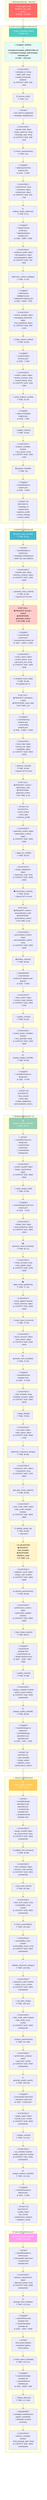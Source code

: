 graph TD
    subgraph "🎯 ORCHESTRATOR - НАЧАЛО"
        START["🚀 main_agent_run()<br/>📥 INPUT: user_brief (текст)<br/>📊 SIZE: ~0.5-2KB"]
    end
    
    subgraph "📊 DATA COLLECTION SPECIALIST"
        DC1["📁 create_campaign_folder()<br/>⏰ TIME: 0-2s"]
        DC1_WRITE["📝 СОЗДАЕТ ФАЙЛЫ:<br/>📂 campaigns/campaign_[id]/README.md<br/>📂 campaigns/campaign_[id]/campaign-metadata.json<br/>📊 SIZE: ~1KB each"]
        DC1_CONTEXT["🧠 В КОНТЕКСТ:<br/>• campaign_id: string<br/>• folder_path: string<br/>• created_timestamp: datetime<br/>📊 CONTEXT SIZE: 2KB → 3KB"]
        
        DC2["📋 process_brief()<br/>⏰ TIME: 2-5s"]
        DC2_READ["📖 ЧИТАЕТ:<br/>• user_brief из параметра<br/>• campaign-metadata.json"]
        DC2_CONTEXT["🧠 В КОНТЕКСТ:<br/>• parsed_brief: object<br/>• target_audience: string<br/>• campaign_type: string<br/>📊 CONTEXT SIZE: 3KB → 5KB"]
        
        DC3["🔍 extract_requirements()<br/>⏰ TIME: 5-8s"]
        DC3_WRITE["📝 СОЗДАЕТ:<br/>📄 data/requirements-analysis.json<br/>📊 SIZE: ~2-3KB"]
        DC3_CONTEXT["🧠 В КОНТЕКСТ:<br/>• requirements: array<br/>• constraints: object<br/>• preferences: object<br/>📊 CONTEXT SIZE: 5KB → 7KB"]
        
        DC4["📊 analyze_target_audience()<br/>⏰ TIME: 8-12s"]
        DC4_WRITE["📝 СОЗДАЕТ:<br/>📄 data/emotional-profile.json<br/>📄 data/destination-analysis.json<br/>📊 SIZE: ~500B + 932B"]
        DC4_CONTEXT["🧠 В КОНТЕКСТ:<br/>• audience_profile: object<br/>• demographics: object<br/>• psychographics: object<br/>📊 CONTEXT SIZE: 7KB → 9KB"]
        
        DC5["🎯 determine_content_strategy()<br/>⏰ TIME: 12-15s"]
        DC5_WRITE["📝 СОЗДАЕТ:<br/>📄 data/market-intelligence.json<br/>📄 data/trend-analysis.json<br/>📊 SIZE: ~654B + 797B"]
        DC5_CONTEXT["🧠 В КОНТЕКСТ:<br/>• content_strategy: object<br/>• messaging_framework: object<br/>• tone_guidelines: object<br/>📊 CONTEXT SIZE: 9KB → 11KB"]
        
        DC6["📝 create_content_outline()<br/>⏰ TIME: 15-18s"]
        DC6_WRITE["📝 СОЗДАЕТ:<br/>📄 content/outline-structure.json<br/>📊 SIZE: ~2-3KB"]
        DC6_CONTEXT["🧠 В КОНТЕКСТ:<br/>• content_outline: object<br/>• section_priorities: array<br/>• content_blocks: array<br/>📊 CONTEXT SIZE: 11KB → 13KB"]
        
        DC7["💾 cache_analysis_results()<br/>⏰ TIME: 18-19s"]
        DC7_WRITE["📝 СОЗДАЕТ:<br/>📄 data/consolidated-insights.json<br/>📊 SIZE: ~703B"]
        
        DC8["🔄 update_context()<br/>⏰ TIME: 19-20s"]
        DC8_CONTEXT["🧠 В КОНТЕКСТ:<br/>• analysis_complete: boolean<br/>• next_phase: string<br/>📊 CONTEXT SIZE: 13KB → 14KB"]
        
        DC9["📤 prepare_handoff()<br/>⏰ TIME: 20s"]
        DC9_WRITE["📝 СОЗДАЕТ:<br/>📄 handoffs/data-to-content.json<br/>📊 SIZE: ~3-5KB"]
        DC9_READ["📖 ЧИТАЕТ ИЗ КОНТЕКСТА:<br/>• campaign_id<br/>• requirements<br/>• audience_profile<br/>• content_strategy<br/>• content_outline"]
    end
    
    subgraph "📝 CONTENT SPECIALIST"
        CS1["📥 receive_data_handoff()<br/>⏰ TIME: 20-22s"]
        CS1_READ["📖 ЧИТАЕТ:<br/>📄 handoffs/data-to-content.json<br/>📄 campaign-metadata.json<br/>📄 data/*.json (все файлы)"]
        CS1_CONTEXT["🧠 В КОНТЕКСТ:<br/>• handoff_data: object<br/>• previous_analysis: object<br/>📊 CONTEXT SIZE: 14KB → 16KB"]
        
        CS2["🎨 generate_email_content()<br/>⏰ TIME: 22-35s<br/>🤖 OpenAI GPT-4o-mini"]
        CS2_API["🌐 API CALL:<br/>📤 REQUEST: prompt + context<br/>📥 RESPONSE: generated_content<br/>⏰ API TIME: 8-15s"]
        CS2_WRITE["📝 СОЗДАЕТ:<br/>📄 content/email-content.json<br/>📄 content/email-content.md<br/>📊 SIZE: ~4.8KB + 2.8KB"]
        CS2_CONTEXT["🧠 В КОНТЕКСТ:<br/>• email_content: object<br/>• content_blocks: array<br/>• generated_text: string<br/>📊 CONTEXT SIZE: 16KB → 20KB"]
        
        CS3["✈️ integrate_travel_data()<br/>⏰ TIME: 35-40s<br/>🌐 Kupibilet API v2"]
        CS3_API["🌐 API CALL:<br/>📤 REQUEST: destination + dates<br/>📥 RESPONSE: travel_data<br/>⏰ API TIME: 2-5s"]
        CS3_WRITE["📝 СОЗДАЕТ:<br/>📄 content/pricing-analysis.json<br/>📄 content/date-analysis.json<br/>📊 SIZE: ~2.9KB + 1.8KB"]
        CS3_CONTEXT["🧠 В КОНТЕКСТ:<br/>• travel_data: object<br/>• pricing_info: object<br/>• availability: object<br/>📊 CONTEXT SIZE: 20KB → 22KB"]
        
        CS4["🔄 optimize_content()<br/>⏰ TIME: 40-50s<br/>🤖 OpenAI GPT-4o-mini"]
        CS4_API["🌐 API CALL:<br/>📤 REQUEST: content + optimization_rules<br/>📥 RESPONSE: optimized_content<br/>⏰ API TIME: 8-12s"]
        CS4_READ["📖 ЧИТАЕТ ИЗ КОНТЕКСТА:<br/>• email_content<br/>• travel_data<br/>• audience_profile"]
        CS4_CONTEXT["🧠 В КОНТЕКСТ:<br/>• optimized_content: object<br/>• optimization_metrics: object<br/>📊 CONTEXT SIZE: 22KB → 24KB"]
        
        CS5["📱 adapt_for_mobile()<br/>⏰ TIME: 50-52s"]
        CS5_CONTEXT["🧠 В КОНТЕКСТ:<br/>• mobile_adaptations: object<br/>• responsive_rules: array<br/>📊 CONTEXT SIZE: 24KB → 25KB"]
        
        CS6["🎭 personalize_content()<br/>⏰ TIME: 52-60s<br/>🤖 OpenAI GPT-4o-mini"]
        CS6_API["🌐 API CALL:<br/>📤 REQUEST: content + personalization_rules<br/>📥 RESPONSE: personalized_content<br/>⏰ API TIME: 6-10s"]
        CS6_CONTEXT["🧠 В КОНТЕКСТ:<br/>• personalized_content: object<br/>• personalization_tokens: array<br/>📊 CONTEXT SIZE: 25KB → 26KB"]
        
        CS7["📤 finalize_content()<br/>⏰ TIME: 60-62s"]
        CS7_WRITE["📝 ОБНОВЛЯЕТ:<br/>📄 content/email-content.json (финальная версия)<br/>📊 SIZE: ~5-6KB"]
        CS7_CONTEXT["🧠 В КОНТЕКСТ:<br/>• final_content: object<br/>• content_ready: boolean<br/>📊 CONTEXT SIZE: 26KB → 27KB"]
        
        CS8["🔄 update_context()<br/>⏰ TIME: 62-63s"]
        CS8_CONTEXT["🧠 В КОНТЕКСТ:<br/>• content_phase_complete: boolean<br/>• next_specialist: string<br/>📊 CONTEXT SIZE: 27KB → 28KB"]
        
        CS9["📋 prepare_design_handoff()<br/>⏰ TIME: 63-65s"]
        CS9_WRITE["📝 СОЗДАЕТ:<br/>📄 handoffs/content-to-design.json<br/>📊 SIZE: ~5-7KB"]
        CS9_READ["📖 ЧИТАЕТ ИЗ КОНТЕКСТА:<br/>• final_content<br/>• travel_data<br/>• mobile_adaptations<br/>• personalization_tokens"]
    end
    
    subgraph "🎨 DESIGN SPECIALIST V3"
        DS1["📥 receive_content_handoff()<br/>⏰ TIME: 65-67s"]
        DS1_READ["📖 ЧИТАЕТ:<br/>📄 handoffs/content-to-design.json<br/>📄 content/email-content.json<br/>📄 content/asset-strategy.json"]
        DS1_CONTEXT["🧠 В КОНТЕКСТ:<br/>• content_handoff: object<br/>• design_requirements: object<br/>📊 CONTEXT SIZE: 28KB → 30KB"]
        
        DS2["🎨 create_design_brief()<br/>⏰ TIME: 67-69s"]
        DS2_WRITE["📝 СОЗДАЕТ:<br/>📄 content/design-brief-from-context.json<br/>📊 SIZE: ~3.1KB"]
        DS2_CONTEXT["🧠 В КОНТЕКСТ:<br/>• design_brief: object<br/>• visual_guidelines: object<br/>📊 CONTEXT SIZE: 30KB → 31KB"]
        
        DS3["🖼️ generate_visual_concepts()<br/>⏰ TIME: 69-71s"]
        DS3_CONTEXT["🧠 В КОНТЕКСТ:<br/>• visual_concepts: array<br/>• color_palette: object<br/>📊 CONTEXT SIZE: 31KB → 32KB"]
        
        DS4["🎭 apply_brand_guidelines()<br/>⏰ TIME: 71-73s"]
        DS4_CONTEXT["🧠 В КОНТЕКСТ:<br/>• brand_applied: boolean<br/>• brand_elements: object<br/>📊 CONTEXT SIZE: 32KB → 33KB"]
        
        DS5["📐 create_layout_structure()<br/>⏰ TIME: 73-75s"]
        DS5_CONTEXT["🧠 В КОНТЕКСТ:<br/>• layout_structure: object<br/>• grid_system: object<br/>📊 CONTEXT SIZE: 33KB → 34KB"]
        
        DS6["🏗️ generate_mjml_template()<br/>⏰ TIME: 75-78s"]
        DS6_WRITE["📝 СОЗДАЕТ:<br/>📄 templates/email-template.mjml<br/>📊 SIZE: ~8-12KB"]
        DS6_CONTEXT["🧠 В КОНТЕКСТ:<br/>• mjml_template: string<br/>• template_structure: object<br/>📊 CONTEXT SIZE: 34KB → 36KB"]
        
        DS7["🎨 apply_styling()<br/>⏰ TIME: 78-80s"]
        DS7_CONTEXT["🧠 В КОНТЕКСТ:<br/>• css_styles: object<br/>• style_tokens: object<br/>📊 CONTEXT SIZE: 36KB → 37KB"]
        
        DS8["📱 implement_responsive_design()<br/>⏰ TIME: 80-82s"]
        DS8_CONTEXT["🧠 В КОНТЕКСТ:<br/>• responsive_rules: object<br/>• breakpoints: array<br/>📊 CONTEXT SIZE: 37KB → 38KB"]
        
        DS9["🌙 add_dark_mode_support()<br/>⏰ TIME: 82-84s"]
        DS9_CONTEXT["🧠 В КОНТЕКСТ:<br/>• dark_mode_styles: object<br/>• dark_mode_enabled: boolean<br/>📊 CONTEXT SIZE: 38KB → 39KB"]
        
        DS10["🔍 validate_design_ai()<br/>⏰ TIME: 84-85s<br/>🤖 Internal AI"]
        DS10_API["🤖 AI VALIDATION:<br/>📤 REQUEST: mjml_template<br/>📥 RESPONSE: validation_result<br/>⏰ AI TIME: 1-2s"]
        DS10_CONTEXT["🧠 В КОНТЕКСТ:<br/>• validation_result: object<br/>• design_valid: boolean<br/>📊 CONTEXT SIZE: 39KB → 39KB"]
        
        DS11["📊 optimize_performance()<br/>⏰ TIME: 85-86s"]
        DS11_CONTEXT["🧠 В КОНТЕКСТ:<br/>• performance_metrics: object<br/>• optimization_applied: boolean<br/>📊 CONTEXT SIZE: 39KB → 40KB"]
        
        DS12["💾 save_design_assets()<br/>⏰ TIME: 86-87s"]
        DS12_WRITE["📝 СОЗДАЕТ:<br/>📄 assets/email-template.html<br/>📄 assets/styles.css<br/>📄 design-decisions.json<br/>📊 SIZE: ~12KB + 3KB + 709B"]
        
        DS13["🔄 update_context()<br/>⏰ TIME: 87-88s"]
        DS13_CONTEXT["🧠 В КОНТЕКСТ:<br/>• design_complete: boolean<br/>• assets_saved: boolean<br/>📊 CONTEXT SIZE: 40KB (maintained)"]
        
        DS14["📋 prepare_quality_handoff()<br/>⏰ TIME: 88-90s"]
        DS14_WRITE["📝 СОЗДАЕТ:<br/>📄 handoffs/design-to-quality.json<br/>📄 handoffs/design-specialist-to-qa-specialist.json<br/>📊 SIZE: ~1KB + 1.4KB"]
        DS14_READ["📖 ЧИТАЕТ ИЗ КОНТЕКСТА:<br/>• mjml_template<br/>• design_assets<br/>• validation_result<br/>• performance_metrics"]
    end
    
    subgraph "✅ QUALITY SPECIALIST"
        QS1["📥 receive_design_handoff()<br/>⏰ TIME: 90-92s"]
        QS1_READ["📖 ЧИТАЕТ:<br/>📄 handoffs/design-specialist-to-qa-specialist.json<br/>📄 assets/email-template.html<br/>📄 templates/email-template.mjml"]
        QS1_CONTEXT["🧠 В КОНТЕКСТ:<br/>• design_handoff: object<br/>• qa_requirements: array<br/>📊 CONTEXT SIZE: 40KB (maintained)"]
        
        QS2["🔍 validate_html_structure()<br/>⏰ TIME: 92-95s"]
        QS2_CONTEXT["🧠 В КОНТЕКСТ:<br/>• html_validation: object<br/>• structure_valid: boolean<br/>📊 CONTEXT SIZE: 40KB (maintained)"]
        
        QS3["📧 test_email_clients()<br/>⏰ TIME: 95-100s"]
        QS3_CONTEXT["🧠 В КОНТЕКСТ:<br/>• client_test_results: array<br/>• compatibility_score: number<br/>📊 CONTEXT SIZE: 40KB (maintained)"]
        
        QS4["♿ check_accessibility()<br/>⏰ TIME: 100-103s"]
        QS4_CONTEXT["🧠 В КОНТЕКСТ:<br/>• accessibility_score: number<br/>• accessibility_issues: array<br/>📊 CONTEXT SIZE: 40KB (maintained)"]
        
        QS5["📱 validate_responsive_design()<br/>⏰ TIME: 103-105s"]
        QS5_CONTEXT["🧠 В КОНТЕКСТ:<br/>• responsive_valid: boolean<br/>• mobile_score: number<br/>📊 CONTEXT SIZE: 40KB (maintained)"]
        
        QS6["🌙 test_dark_mode()<br/>⏰ TIME: 105-107s"]
        QS6_CONTEXT["🧠 В КОНТЕКСТ:<br/>• dark_mode_valid: boolean<br/>• dark_mode_score: number<br/>📊 CONTEXT SIZE: 40KB (maintained)"]
        
        QS7["⚡ analyze_performance()<br/>⏰ TIME: 107-109s"]
        QS7_CONTEXT["🧠 В КОНТЕКСТ:<br/>• performance_analysis: object<br/>• load_time: number<br/>📊 CONTEXT SIZE: 40KB (maintained)"]
        
        QS8["📊 generate_quality_report()<br/>⏰ TIME: 109-110s"]
        QS8_WRITE["📝 СОЗДАЕТ:<br/>📄 docs/quality-report.json<br/>📄 docs/test-results.json<br/>📊 SIZE: ~3-5KB each"]
        QS8_CONTEXT["🧠 В КОНТЕКСТ:<br/>• quality_report: object<br/>• overall_score: number<br/>📊 CONTEXT SIZE: 40KB (maintained)"]
        
        QS9["🔄 update_context()<br/>⏰ TIME: 110-111s"]
        QS9_CONTEXT["🧠 В КОНТЕКСТ:<br/>• qa_complete: boolean<br/>• quality_approved: boolean<br/>📊 CONTEXT SIZE: 40KB (maintained)"]
        
        QS10["📋 prepare_delivery_handoff()<br/>⏰ TIME: 111-112s"]
        QS10_WRITE["📝 СОЗДАЕТ:<br/>📄 handoffs/quality-to-delivery.json<br/>📊 SIZE: ~2-3KB"]
        QS10_READ["📖 ЧИТАЕТ ИЗ КОНТЕКСТА:<br/>• quality_report<br/>• test_results<br/>• performance_analysis<br/>• validation_results"]
    end
    
    subgraph "📦 DELIVERY SPECIALIST"
        DL1["📥 receive_quality_handoff()<br/>⏰ TIME: 112-113s"]
        DL1_READ["📖 ЧИТАЕТ:<br/>📄 handoffs/quality-to-delivery.json<br/>📄 docs/quality-report.json<br/>📄 assets/email-template.html"]
        DL1_CONTEXT["🧠 В КОНТЕКСТ:<br/>• delivery_requirements: object<br/>• approved_assets: array<br/>📊 CONTEXT SIZE: 40KB (maintained)"]
        
        DL2["📦 package_final_template()<br/>⏰ TIME: 113-115s"]
        DL2_WRITE["📝 СОЗДАЕТ:<br/>📄 exports/final-email-template.html<br/>📄 exports/template-package.zip<br/>📊 SIZE: ~15KB + 25KB"]
        DL2_READ["📖 ЧИТАЕТ:<br/>• Все assets/ файлы<br/>• templates/ файлы<br/>• docs/ файлы"]
        
        DL3["📁 create_export_package()<br/>⏰ TIME: 115-117s"]
        DL3_WRITE["📝 СОЗДАЕТ:<br/>📄 exports/campaign-complete.zip<br/>📄 exports/delivery-manifest.json<br/>📊 SIZE: ~50KB + 2KB"]
        
        DL4["✅ finalize_delivery()<br/>⏰ TIME: 117-118s"]
        DL4_WRITE["📝 ОБНОВЛЯЕТ:<br/>📄 campaign-metadata.json (status: completed)<br/>📄 README.md (final summary)"]
        DL4_CONTEXT["🧠 В КОНТЕКСТ:<br/>• delivery_complete: boolean<br/>• final_package_path: string<br/>📊 CONTEXT SIZE: 40KB (maintained)"]
    end
    
    %% FLOW CONNECTIONS
    START --> DC1
    DC1 --> DC1_WRITE --> DC1_CONTEXT --> DC2
    DC2 --> DC2_READ --> DC2_CONTEXT --> DC3
    DC3 --> DC3_WRITE --> DC3_CONTEXT --> DC4
    DC4 --> DC4_WRITE --> DC4_CONTEXT --> DC5
    DC5 --> DC5_WRITE --> DC5_CONTEXT --> DC6
    DC6 --> DC6_WRITE --> DC6_CONTEXT --> DC7
    DC7 --> DC7_WRITE --> DC8
    DC8 --> DC8_CONTEXT --> DC9
    DC9 --> DC9_WRITE --> DC9_READ --> CS1
    
    CS1 --> CS1_READ --> CS1_CONTEXT --> CS2
    CS2 --> CS2_API --> CS2_WRITE --> CS2_CONTEXT --> CS3
    CS3 --> CS3_API --> CS3_WRITE --> CS3_CONTEXT --> CS4
    CS4 --> CS4_API --> CS4_READ --> CS4_CONTEXT --> CS5
    CS5 --> CS5_CONTEXT --> CS6
    CS6 --> CS6_API --> CS6_CONTEXT --> CS7
    CS7 --> CS7_WRITE --> CS7_CONTEXT --> CS8
    CS8 --> CS8_CONTEXT --> CS9
    CS9 --> CS9_WRITE --> CS9_READ --> DS1
    
    DS1 --> DS1_READ --> DS1_CONTEXT --> DS2
    DS2 --> DS2_WRITE --> DS2_CONTEXT --> DS3
    DS3 --> DS3_CONTEXT --> DS4
    DS4 --> DS4_CONTEXT --> DS5
    DS5 --> DS5_CONTEXT --> DS6
    DS6 --> DS6_WRITE --> DS6_CONTEXT --> DS7
    DS7 --> DS7_CONTEXT --> DS8
    DS8 --> DS8_CONTEXT --> DS9
    DS9 --> DS9_CONTEXT --> DS10
    DS10 --> DS10_API --> DS10_CONTEXT --> DS11
    DS11 --> DS11_CONTEXT --> DS12
    DS12 --> DS12_WRITE --> DS13
    DS13 --> DS13_CONTEXT --> DS14
    DS14 --> DS14_WRITE --> DS14_READ --> QS1
    
    QS1 --> QS1_READ --> QS1_CONTEXT --> QS2
    QS2 --> QS2_CONTEXT --> QS3
    QS3 --> QS3_CONTEXT --> QS4
    QS4 --> QS4_CONTEXT --> QS5
    QS5 --> QS5_CONTEXT --> QS6
    QS6 --> QS6_CONTEXT --> QS7
    QS7 --> QS7_CONTEXT --> QS8
    QS8 --> QS8_WRITE --> QS8_CONTEXT --> QS9
    QS9 --> QS9_CONTEXT --> QS10
    QS10 --> QS10_WRITE --> QS10_READ --> DL1
    
    DL1 --> DL1_READ --> DL1_CONTEXT --> DL2
    DL2 --> DL2_WRITE --> DL2_READ --> DL3
    DL3 --> DL3_WRITE --> DL4
    DL4 --> DL4_WRITE --> DL4_CONTEXT
    
    %% STYLING
    style START fill:#ff6b6b,stroke:#e55555,color:white,stroke-width:3px
    style DC1 fill:#4ecdc4,stroke:#45b7aa,color:white
    style CS1 fill:#45b7d1,stroke:#3a9bc1,color:white
    style DS1 fill:#96ceb4,stroke:#85b7a3,color:white
    style QS1 fill:#feca57,stroke:#fd9644,color:white
    style DL1 fill:#ff9ff3,stroke:#f368e0,color:white
    style DC1_WRITE fill:#e8f8f5,stroke:#4ecdc4,color:black
    style CS2_API fill:#ffcccb,stroke:#ff6b6b,color:black
    style DS10_API fill:#fff2cc,stroke:#feca57,color:black